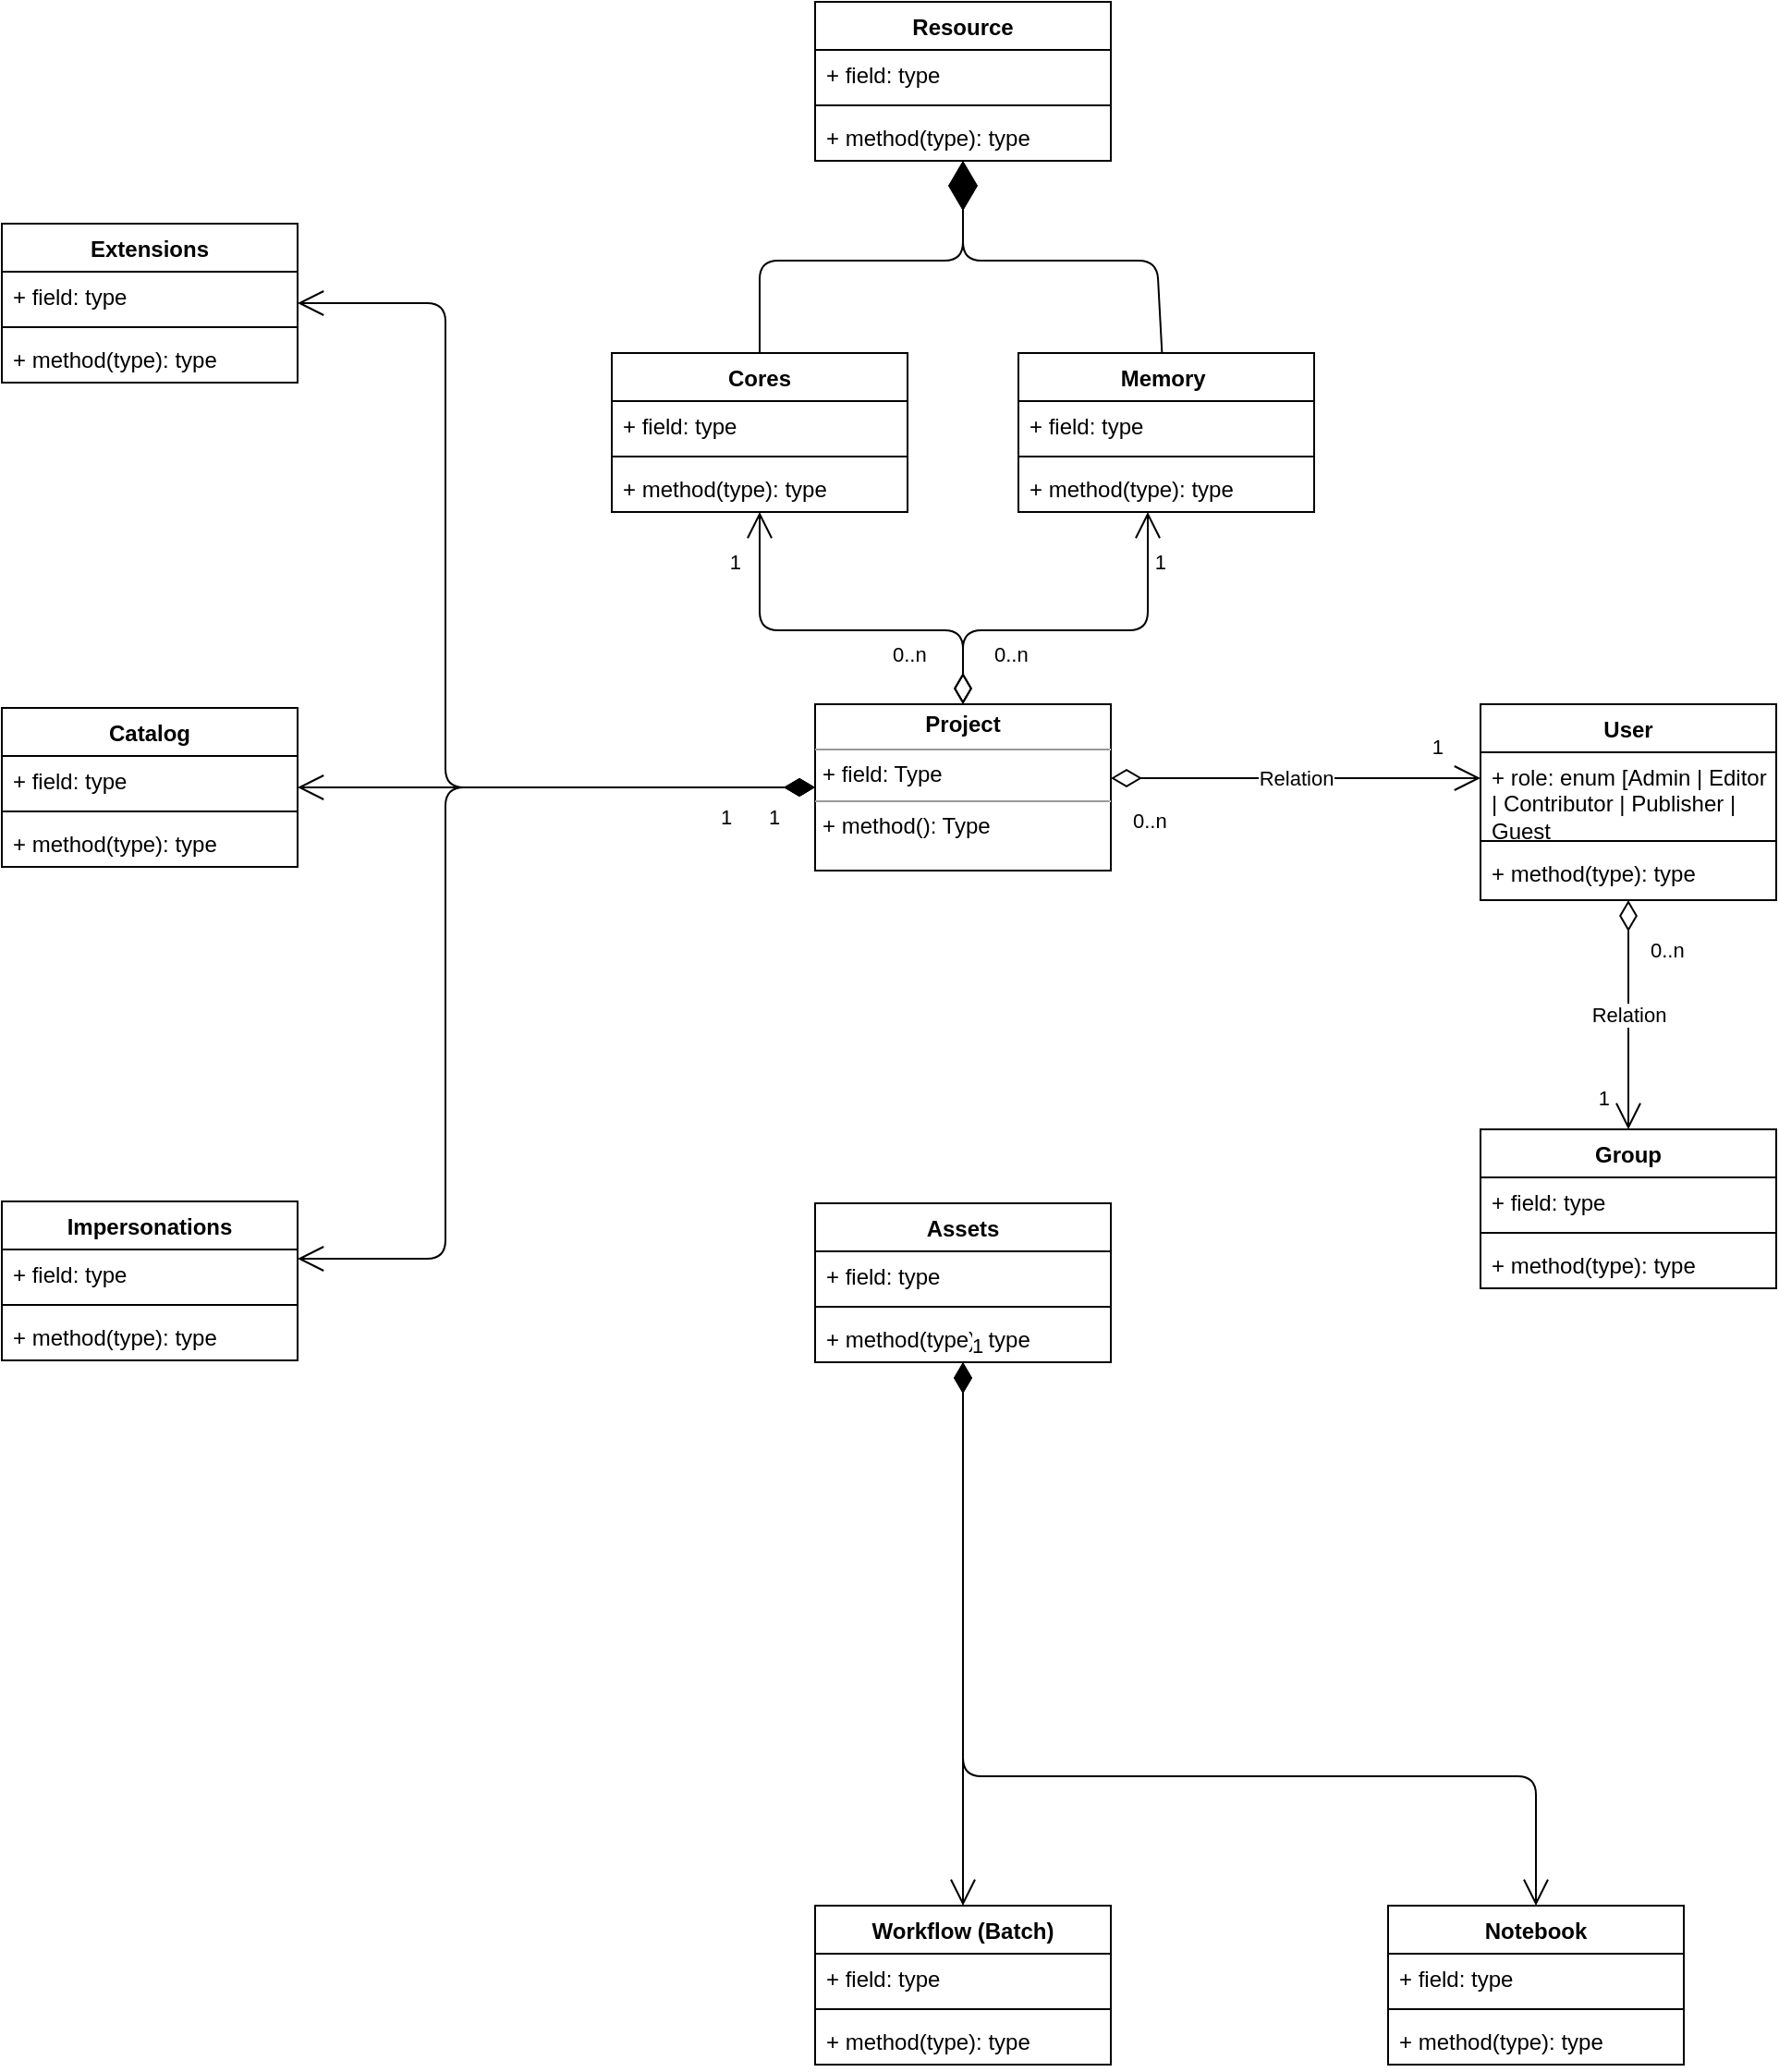 <mxfile version="14.6.6" type="github"><diagram id="6y_6tL9AbQNuSQ3Hs6ZF" name="Conceptos Plataforma Stratio"><mxGraphModel dx="798" dy="873" grid="1" gridSize="10" guides="1" tooltips="1" connect="1" arrows="1" fold="1" page="1" pageScale="1" pageWidth="1169" pageHeight="827" math="0" shadow="0"><root><mxCell id="7qHDjQlaYFBTmBaoU1LZ-0"/><mxCell id="7qHDjQlaYFBTmBaoU1LZ-1" parent="7qHDjQlaYFBTmBaoU1LZ-0"/><mxCell id="7qHDjQlaYFBTmBaoU1LZ-2" value="&lt;p style=&quot;margin: 0px ; margin-top: 4px ; text-align: center&quot;&gt;&lt;b&gt;Project&lt;/b&gt;&lt;/p&gt;&lt;hr size=&quot;1&quot;&gt;&lt;p style=&quot;margin: 0px ; margin-left: 4px&quot;&gt;+ field: Type&lt;/p&gt;&lt;hr size=&quot;1&quot;&gt;&lt;p style=&quot;margin: 0px ; margin-left: 4px&quot;&gt;+ method(): Type&lt;/p&gt;" style="verticalAlign=top;align=left;overflow=fill;fontSize=12;fontFamily=Helvetica;html=1;" parent="7qHDjQlaYFBTmBaoU1LZ-1" vertex="1"><mxGeometry x="560" y="420" width="160" height="90" as="geometry"/></mxCell><mxCell id="7qHDjQlaYFBTmBaoU1LZ-4" value="Group" style="swimlane;fontStyle=1;align=center;verticalAlign=top;childLayout=stackLayout;horizontal=1;startSize=26;horizontalStack=0;resizeParent=1;resizeParentMax=0;resizeLast=0;collapsible=1;marginBottom=0;" parent="7qHDjQlaYFBTmBaoU1LZ-1" vertex="1"><mxGeometry x="920" y="650" width="160" height="86" as="geometry"/></mxCell><mxCell id="7qHDjQlaYFBTmBaoU1LZ-5" value="+ field: type" style="text;strokeColor=none;fillColor=none;align=left;verticalAlign=top;spacingLeft=4;spacingRight=4;overflow=hidden;rotatable=0;points=[[0,0.5],[1,0.5]];portConstraint=eastwest;" parent="7qHDjQlaYFBTmBaoU1LZ-4" vertex="1"><mxGeometry y="26" width="160" height="26" as="geometry"/></mxCell><mxCell id="7qHDjQlaYFBTmBaoU1LZ-6" value="" style="line;strokeWidth=1;fillColor=none;align=left;verticalAlign=middle;spacingTop=-1;spacingLeft=3;spacingRight=3;rotatable=0;labelPosition=right;points=[];portConstraint=eastwest;" parent="7qHDjQlaYFBTmBaoU1LZ-4" vertex="1"><mxGeometry y="52" width="160" height="8" as="geometry"/></mxCell><mxCell id="7qHDjQlaYFBTmBaoU1LZ-7" value="+ method(type): type" style="text;strokeColor=none;fillColor=none;align=left;verticalAlign=top;spacingLeft=4;spacingRight=4;overflow=hidden;rotatable=0;points=[[0,0.5],[1,0.5]];portConstraint=eastwest;" parent="7qHDjQlaYFBTmBaoU1LZ-4" vertex="1"><mxGeometry y="60" width="160" height="26" as="geometry"/></mxCell><mxCell id="7qHDjQlaYFBTmBaoU1LZ-8" value="User" style="swimlane;fontStyle=1;align=center;verticalAlign=top;childLayout=stackLayout;horizontal=1;startSize=26;horizontalStack=0;resizeParent=1;resizeParentMax=0;resizeLast=0;collapsible=1;marginBottom=0;" parent="7qHDjQlaYFBTmBaoU1LZ-1" vertex="1"><mxGeometry x="920" y="420" width="160" height="106" as="geometry"/></mxCell><mxCell id="7qHDjQlaYFBTmBaoU1LZ-9" value="+ role: enum [Admin | Editor | Contributor | Publisher | Guest" style="text;strokeColor=none;align=left;verticalAlign=top;spacingLeft=4;spacingRight=4;overflow=hidden;rotatable=0;points=[[0,0.5],[1,0.5]];portConstraint=eastwest;whiteSpace=wrap;" parent="7qHDjQlaYFBTmBaoU1LZ-8" vertex="1"><mxGeometry y="26" width="160" height="44" as="geometry"/></mxCell><mxCell id="7qHDjQlaYFBTmBaoU1LZ-10" value="" style="line;strokeWidth=1;fillColor=none;align=left;verticalAlign=middle;spacingTop=-1;spacingLeft=3;spacingRight=3;rotatable=0;labelPosition=right;points=[];portConstraint=eastwest;" parent="7qHDjQlaYFBTmBaoU1LZ-8" vertex="1"><mxGeometry y="70" width="160" height="8" as="geometry"/></mxCell><mxCell id="7qHDjQlaYFBTmBaoU1LZ-11" value="+ method(type): type" style="text;strokeColor=none;fillColor=none;align=left;verticalAlign=top;spacingLeft=4;spacingRight=4;overflow=hidden;rotatable=0;points=[[0,0.5],[1,0.5]];portConstraint=eastwest;" parent="7qHDjQlaYFBTmBaoU1LZ-8" vertex="1"><mxGeometry y="78" width="160" height="28" as="geometry"/></mxCell><mxCell id="7qHDjQlaYFBTmBaoU1LZ-13" value="Relation" style="endArrow=open;html=1;endSize=12;startArrow=diamondThin;startSize=14;startFill=0;edgeStyle=orthogonalEdgeStyle;" parent="7qHDjQlaYFBTmBaoU1LZ-1" source="7qHDjQlaYFBTmBaoU1LZ-8" target="7qHDjQlaYFBTmBaoU1LZ-4" edge="1"><mxGeometry relative="1" as="geometry"><mxPoint x="780" y="570" as="sourcePoint"/><mxPoint x="940" y="570" as="targetPoint"/></mxGeometry></mxCell><mxCell id="7qHDjQlaYFBTmBaoU1LZ-14" value="0..n" style="edgeLabel;resizable=0;html=1;align=left;verticalAlign=top;" parent="7qHDjQlaYFBTmBaoU1LZ-13" connectable="0" vertex="1"><mxGeometry x="-1" relative="1" as="geometry"><mxPoint x="10" y="14" as="offset"/></mxGeometry></mxCell><mxCell id="7qHDjQlaYFBTmBaoU1LZ-15" value="1" style="edgeLabel;resizable=0;html=1;align=right;verticalAlign=top;" parent="7qHDjQlaYFBTmBaoU1LZ-13" connectable="0" vertex="1"><mxGeometry x="1" relative="1" as="geometry"><mxPoint x="-10" y="-30" as="offset"/></mxGeometry></mxCell><mxCell id="7qHDjQlaYFBTmBaoU1LZ-16" value="Resource" style="swimlane;fontStyle=1;align=center;verticalAlign=top;childLayout=stackLayout;horizontal=1;startSize=26;horizontalStack=0;resizeParent=1;resizeParentMax=0;resizeLast=0;collapsible=1;marginBottom=0;" parent="7qHDjQlaYFBTmBaoU1LZ-1" vertex="1"><mxGeometry x="560" y="40" width="160" height="86" as="geometry"/></mxCell><mxCell id="7qHDjQlaYFBTmBaoU1LZ-17" value="+ field: type" style="text;strokeColor=none;fillColor=none;align=left;verticalAlign=top;spacingLeft=4;spacingRight=4;overflow=hidden;rotatable=0;points=[[0,0.5],[1,0.5]];portConstraint=eastwest;" parent="7qHDjQlaYFBTmBaoU1LZ-16" vertex="1"><mxGeometry y="26" width="160" height="26" as="geometry"/></mxCell><mxCell id="7qHDjQlaYFBTmBaoU1LZ-18" value="" style="line;strokeWidth=1;fillColor=none;align=left;verticalAlign=middle;spacingTop=-1;spacingLeft=3;spacingRight=3;rotatable=0;labelPosition=right;points=[];portConstraint=eastwest;" parent="7qHDjQlaYFBTmBaoU1LZ-16" vertex="1"><mxGeometry y="52" width="160" height="8" as="geometry"/></mxCell><mxCell id="7qHDjQlaYFBTmBaoU1LZ-19" value="+ method(type): type" style="text;strokeColor=none;fillColor=none;align=left;verticalAlign=top;spacingLeft=4;spacingRight=4;overflow=hidden;rotatable=0;points=[[0,0.5],[1,0.5]];portConstraint=eastwest;" parent="7qHDjQlaYFBTmBaoU1LZ-16" vertex="1"><mxGeometry y="60" width="160" height="26" as="geometry"/></mxCell><mxCell id="7qHDjQlaYFBTmBaoU1LZ-21" value="" style="endArrow=diamondThin;endFill=1;endSize=24;html=1;fontColor=#FF3333;" parent="7qHDjQlaYFBTmBaoU1LZ-1" source="7qHDjQlaYFBTmBaoU1LZ-22" target="7qHDjQlaYFBTmBaoU1LZ-16" edge="1"><mxGeometry width="160" relative="1" as="geometry"><mxPoint x="815" y="-130" as="sourcePoint"/><mxPoint x="975" y="150" as="targetPoint"/><Array as="points"><mxPoint x="530" y="180"/><mxPoint x="640" y="180"/></Array></mxGeometry></mxCell><mxCell id="7qHDjQlaYFBTmBaoU1LZ-22" value="Cores" style="swimlane;fontStyle=1;align=center;verticalAlign=top;childLayout=stackLayout;horizontal=1;startSize=26;horizontalStack=0;resizeParent=1;resizeParentMax=0;resizeLast=0;collapsible=1;marginBottom=0;" parent="7qHDjQlaYFBTmBaoU1LZ-1" vertex="1"><mxGeometry x="450" y="230" width="160" height="86" as="geometry"/></mxCell><mxCell id="7qHDjQlaYFBTmBaoU1LZ-23" value="+ field: type" style="text;strokeColor=none;fillColor=none;align=left;verticalAlign=top;spacingLeft=4;spacingRight=4;overflow=hidden;rotatable=0;points=[[0,0.5],[1,0.5]];portConstraint=eastwest;" parent="7qHDjQlaYFBTmBaoU1LZ-22" vertex="1"><mxGeometry y="26" width="160" height="26" as="geometry"/></mxCell><mxCell id="7qHDjQlaYFBTmBaoU1LZ-24" value="" style="line;strokeWidth=1;fillColor=none;align=left;verticalAlign=middle;spacingTop=-1;spacingLeft=3;spacingRight=3;rotatable=0;labelPosition=right;points=[];portConstraint=eastwest;" parent="7qHDjQlaYFBTmBaoU1LZ-22" vertex="1"><mxGeometry y="52" width="160" height="8" as="geometry"/></mxCell><mxCell id="7qHDjQlaYFBTmBaoU1LZ-25" value="+ method(type): type" style="text;strokeColor=none;fillColor=none;align=left;verticalAlign=top;spacingLeft=4;spacingRight=4;overflow=hidden;rotatable=0;points=[[0,0.5],[1,0.5]];portConstraint=eastwest;" parent="7qHDjQlaYFBTmBaoU1LZ-22" vertex="1"><mxGeometry y="60" width="160" height="26" as="geometry"/></mxCell><mxCell id="7qHDjQlaYFBTmBaoU1LZ-26" value="Memory " style="swimlane;fontStyle=1;align=center;verticalAlign=top;childLayout=stackLayout;horizontal=1;startSize=26;horizontalStack=0;resizeParent=1;resizeParentMax=0;resizeLast=0;collapsible=1;marginBottom=0;" parent="7qHDjQlaYFBTmBaoU1LZ-1" vertex="1"><mxGeometry x="670" y="230" width="160" height="86" as="geometry"/></mxCell><mxCell id="7qHDjQlaYFBTmBaoU1LZ-27" value="+ field: type" style="text;strokeColor=none;fillColor=none;align=left;verticalAlign=top;spacingLeft=4;spacingRight=4;overflow=hidden;rotatable=0;points=[[0,0.5],[1,0.5]];portConstraint=eastwest;" parent="7qHDjQlaYFBTmBaoU1LZ-26" vertex="1"><mxGeometry y="26" width="160" height="26" as="geometry"/></mxCell><mxCell id="7qHDjQlaYFBTmBaoU1LZ-28" value="" style="line;strokeWidth=1;fillColor=none;align=left;verticalAlign=middle;spacingTop=-1;spacingLeft=3;spacingRight=3;rotatable=0;labelPosition=right;points=[];portConstraint=eastwest;" parent="7qHDjQlaYFBTmBaoU1LZ-26" vertex="1"><mxGeometry y="52" width="160" height="8" as="geometry"/></mxCell><mxCell id="7qHDjQlaYFBTmBaoU1LZ-29" value="+ method(type): type" style="text;strokeColor=none;fillColor=none;align=left;verticalAlign=top;spacingLeft=4;spacingRight=4;overflow=hidden;rotatable=0;points=[[0,0.5],[1,0.5]];portConstraint=eastwest;" parent="7qHDjQlaYFBTmBaoU1LZ-26" vertex="1"><mxGeometry y="60" width="160" height="26" as="geometry"/></mxCell><mxCell id="7qHDjQlaYFBTmBaoU1LZ-30" value="" style="endArrow=diamondThin;endFill=1;endSize=24;html=1;fontColor=#FF3333;" parent="7qHDjQlaYFBTmBaoU1LZ-1" source="7qHDjQlaYFBTmBaoU1LZ-26" target="7qHDjQlaYFBTmBaoU1LZ-16" edge="1"><mxGeometry width="160" relative="1" as="geometry"><mxPoint x="905" y="200" as="sourcePoint"/><mxPoint x="1005" y="126" as="targetPoint"/><Array as="points"><mxPoint x="745" y="180"/><mxPoint x="640" y="180"/></Array></mxGeometry></mxCell><mxCell id="7qHDjQlaYFBTmBaoU1LZ-31" value="Relation" style="endArrow=open;html=1;endSize=12;startArrow=diamondThin;startSize=14;startFill=0;edgeStyle=orthogonalEdgeStyle;fontColor=#000000;" parent="7qHDjQlaYFBTmBaoU1LZ-1" source="7qHDjQlaYFBTmBaoU1LZ-2" target="7qHDjQlaYFBTmBaoU1LZ-8" edge="1"><mxGeometry relative="1" as="geometry"><mxPoint x="710" y="850" as="sourcePoint"/><mxPoint x="870" y="850" as="targetPoint"/><Array as="points"><mxPoint x="790" y="460"/><mxPoint x="790" y="460"/></Array></mxGeometry></mxCell><mxCell id="7qHDjQlaYFBTmBaoU1LZ-32" value="0..n" style="edgeLabel;resizable=0;html=1;align=left;verticalAlign=top;" parent="7qHDjQlaYFBTmBaoU1LZ-31" connectable="0" vertex="1"><mxGeometry x="-1" relative="1" as="geometry"><mxPoint x="10" y="10" as="offset"/></mxGeometry></mxCell><mxCell id="7qHDjQlaYFBTmBaoU1LZ-33" value="1" style="edgeLabel;resizable=0;html=1;align=right;verticalAlign=top;" parent="7qHDjQlaYFBTmBaoU1LZ-31" connectable="0" vertex="1"><mxGeometry x="1" relative="1" as="geometry"><mxPoint x="-20" y="-30" as="offset"/></mxGeometry></mxCell><mxCell id="7qHDjQlaYFBTmBaoU1LZ-34" value="Catalog" style="swimlane;fontStyle=1;align=center;verticalAlign=top;childLayout=stackLayout;horizontal=1;startSize=26;horizontalStack=0;resizeParent=1;resizeParentMax=0;resizeLast=0;collapsible=1;marginBottom=0;fontColor=#000000;" parent="7qHDjQlaYFBTmBaoU1LZ-1" vertex="1"><mxGeometry x="120" y="422" width="160" height="86" as="geometry"/></mxCell><mxCell id="7qHDjQlaYFBTmBaoU1LZ-35" value="+ field: type" style="text;strokeColor=none;fillColor=none;align=left;verticalAlign=top;spacingLeft=4;spacingRight=4;overflow=hidden;rotatable=0;points=[[0,0.5],[1,0.5]];portConstraint=eastwest;" parent="7qHDjQlaYFBTmBaoU1LZ-34" vertex="1"><mxGeometry y="26" width="160" height="26" as="geometry"/></mxCell><mxCell id="7qHDjQlaYFBTmBaoU1LZ-36" value="" style="line;strokeWidth=1;fillColor=none;align=left;verticalAlign=middle;spacingTop=-1;spacingLeft=3;spacingRight=3;rotatable=0;labelPosition=right;points=[];portConstraint=eastwest;" parent="7qHDjQlaYFBTmBaoU1LZ-34" vertex="1"><mxGeometry y="52" width="160" height="8" as="geometry"/></mxCell><mxCell id="7qHDjQlaYFBTmBaoU1LZ-37" value="+ method(type): type" style="text;strokeColor=none;fillColor=none;align=left;verticalAlign=top;spacingLeft=4;spacingRight=4;overflow=hidden;rotatable=0;points=[[0,0.5],[1,0.5]];portConstraint=eastwest;" parent="7qHDjQlaYFBTmBaoU1LZ-34" vertex="1"><mxGeometry y="60" width="160" height="26" as="geometry"/></mxCell><mxCell id="7qHDjQlaYFBTmBaoU1LZ-38" value="Extensions" style="swimlane;fontStyle=1;align=center;verticalAlign=top;childLayout=stackLayout;horizontal=1;startSize=26;horizontalStack=0;resizeParent=1;resizeParentMax=0;resizeLast=0;collapsible=1;marginBottom=0;fontColor=#000000;" parent="7qHDjQlaYFBTmBaoU1LZ-1" vertex="1"><mxGeometry x="120" y="160" width="160" height="86" as="geometry"/></mxCell><mxCell id="7qHDjQlaYFBTmBaoU1LZ-39" value="+ field: type" style="text;strokeColor=none;fillColor=none;align=left;verticalAlign=top;spacingLeft=4;spacingRight=4;overflow=hidden;rotatable=0;points=[[0,0.5],[1,0.5]];portConstraint=eastwest;" parent="7qHDjQlaYFBTmBaoU1LZ-38" vertex="1"><mxGeometry y="26" width="160" height="26" as="geometry"/></mxCell><mxCell id="7qHDjQlaYFBTmBaoU1LZ-40" value="" style="line;strokeWidth=1;fillColor=none;align=left;verticalAlign=middle;spacingTop=-1;spacingLeft=3;spacingRight=3;rotatable=0;labelPosition=right;points=[];portConstraint=eastwest;" parent="7qHDjQlaYFBTmBaoU1LZ-38" vertex="1"><mxGeometry y="52" width="160" height="8" as="geometry"/></mxCell><mxCell id="7qHDjQlaYFBTmBaoU1LZ-41" value="+ method(type): type" style="text;strokeColor=none;fillColor=none;align=left;verticalAlign=top;spacingLeft=4;spacingRight=4;overflow=hidden;rotatable=0;points=[[0,0.5],[1,0.5]];portConstraint=eastwest;" parent="7qHDjQlaYFBTmBaoU1LZ-38" vertex="1"><mxGeometry y="60" width="160" height="26" as="geometry"/></mxCell><mxCell id="7qHDjQlaYFBTmBaoU1LZ-42" value="Impersonations" style="swimlane;fontStyle=1;align=center;verticalAlign=top;childLayout=stackLayout;horizontal=1;startSize=26;horizontalStack=0;resizeParent=1;resizeParentMax=0;resizeLast=0;collapsible=1;marginBottom=0;fontColor=#000000;" parent="7qHDjQlaYFBTmBaoU1LZ-1" vertex="1"><mxGeometry x="120" y="689" width="160" height="86" as="geometry"/></mxCell><mxCell id="7qHDjQlaYFBTmBaoU1LZ-43" value="+ field: type" style="text;strokeColor=none;fillColor=none;align=left;verticalAlign=top;spacingLeft=4;spacingRight=4;overflow=hidden;rotatable=0;points=[[0,0.5],[1,0.5]];portConstraint=eastwest;" parent="7qHDjQlaYFBTmBaoU1LZ-42" vertex="1"><mxGeometry y="26" width="160" height="26" as="geometry"/></mxCell><mxCell id="7qHDjQlaYFBTmBaoU1LZ-44" value="" style="line;strokeWidth=1;fillColor=none;align=left;verticalAlign=middle;spacingTop=-1;spacingLeft=3;spacingRight=3;rotatable=0;labelPosition=right;points=[];portConstraint=eastwest;" parent="7qHDjQlaYFBTmBaoU1LZ-42" vertex="1"><mxGeometry y="52" width="160" height="8" as="geometry"/></mxCell><mxCell id="7qHDjQlaYFBTmBaoU1LZ-45" value="+ method(type): type" style="text;strokeColor=none;fillColor=none;align=left;verticalAlign=top;spacingLeft=4;spacingRight=4;overflow=hidden;rotatable=0;points=[[0,0.5],[1,0.5]];portConstraint=eastwest;" parent="7qHDjQlaYFBTmBaoU1LZ-42" vertex="1"><mxGeometry y="60" width="160" height="26" as="geometry"/></mxCell><mxCell id="7qHDjQlaYFBTmBaoU1LZ-46" value="1" style="endArrow=open;html=1;endSize=12;startArrow=diamondThin;startSize=14;startFill=1;edgeStyle=orthogonalEdgeStyle;align=left;verticalAlign=bottom;fontColor=#000000;" parent="7qHDjQlaYFBTmBaoU1LZ-1" source="7qHDjQlaYFBTmBaoU1LZ-2" target="7qHDjQlaYFBTmBaoU1LZ-34" edge="1"><mxGeometry x="-0.802" y="25" relative="1" as="geometry"><mxPoint x="520" y="460" as="sourcePoint"/><mxPoint x="680" y="460" as="targetPoint"/><mxPoint as="offset"/></mxGeometry></mxCell><mxCell id="7qHDjQlaYFBTmBaoU1LZ-47" value="1" style="endArrow=open;html=1;endSize=12;startArrow=diamondThin;startSize=14;startFill=1;edgeStyle=orthogonalEdgeStyle;align=left;verticalAlign=bottom;fontColor=#000000;" parent="7qHDjQlaYFBTmBaoU1LZ-1" source="7qHDjQlaYFBTmBaoU1LZ-2" target="7qHDjQlaYFBTmBaoU1LZ-42" edge="1"><mxGeometry x="-0.802" y="25" relative="1" as="geometry"><mxPoint x="580" y="474.966" as="sourcePoint"/><mxPoint x="380" y="473.034" as="targetPoint"/><mxPoint as="offset"/><Array as="points"><mxPoint x="360" y="465"/><mxPoint x="360" y="720"/></Array></mxGeometry></mxCell><mxCell id="7qHDjQlaYFBTmBaoU1LZ-48" value="1" style="endArrow=open;html=1;endSize=12;startArrow=diamondThin;startSize=14;startFill=1;edgeStyle=orthogonalEdgeStyle;align=left;verticalAlign=bottom;fontColor=#000000;" parent="7qHDjQlaYFBTmBaoU1LZ-1" source="7qHDjQlaYFBTmBaoU1LZ-2" target="7qHDjQlaYFBTmBaoU1LZ-38" edge="1"><mxGeometry x="-0.802" y="25" relative="1" as="geometry"><mxPoint x="580" y="394.966" as="sourcePoint"/><mxPoint x="380" y="393.034" as="targetPoint"/><mxPoint as="offset"/><Array as="points"><mxPoint x="360" y="465"/><mxPoint x="360" y="203"/></Array></mxGeometry></mxCell><mxCell id="7qHDjQlaYFBTmBaoU1LZ-49" value="" style="endArrow=open;html=1;endSize=12;startArrow=diamondThin;startSize=14;startFill=0;edgeStyle=orthogonalEdgeStyle;fontColor=#000000;" parent="7qHDjQlaYFBTmBaoU1LZ-1" source="7qHDjQlaYFBTmBaoU1LZ-2" target="7qHDjQlaYFBTmBaoU1LZ-22" edge="1"><mxGeometry relative="1" as="geometry"><mxPoint x="730" y="470" as="sourcePoint"/><mxPoint x="930" y="470" as="targetPoint"/><Array as="points"><mxPoint x="640" y="380"/><mxPoint x="530" y="380"/></Array></mxGeometry></mxCell><mxCell id="7qHDjQlaYFBTmBaoU1LZ-50" value="0..n" style="edgeLabel;resizable=0;html=1;align=left;verticalAlign=top;" parent="7qHDjQlaYFBTmBaoU1LZ-49" connectable="0" vertex="1"><mxGeometry x="-1" relative="1" as="geometry"><mxPoint x="-40" y="-40" as="offset"/></mxGeometry></mxCell><mxCell id="7qHDjQlaYFBTmBaoU1LZ-51" value="1" style="edgeLabel;resizable=0;html=1;align=right;verticalAlign=top;" parent="7qHDjQlaYFBTmBaoU1LZ-49" connectable="0" vertex="1"><mxGeometry x="1" relative="1" as="geometry"><mxPoint x="-10" y="14" as="offset"/></mxGeometry></mxCell><mxCell id="7qHDjQlaYFBTmBaoU1LZ-52" value="" style="endArrow=open;html=1;endSize=12;startArrow=diamondThin;startSize=14;startFill=0;edgeStyle=orthogonalEdgeStyle;fontColor=#000000;exitX=0.5;exitY=0;exitDx=0;exitDy=0;" parent="7qHDjQlaYFBTmBaoU1LZ-1" source="7qHDjQlaYFBTmBaoU1LZ-2" target="7qHDjQlaYFBTmBaoU1LZ-26" edge="1"><mxGeometry relative="1" as="geometry"><mxPoint x="650" y="430" as="sourcePoint"/><mxPoint x="540" y="326" as="targetPoint"/><Array as="points"><mxPoint x="640" y="380"/><mxPoint x="740" y="380"/></Array></mxGeometry></mxCell><mxCell id="7qHDjQlaYFBTmBaoU1LZ-53" value="0..n" style="edgeLabel;resizable=0;html=1;align=left;verticalAlign=top;" parent="7qHDjQlaYFBTmBaoU1LZ-52" connectable="0" vertex="1"><mxGeometry x="-1" relative="1" as="geometry"><mxPoint x="15" y="-40" as="offset"/></mxGeometry></mxCell><mxCell id="7qHDjQlaYFBTmBaoU1LZ-54" value="1" style="edgeLabel;resizable=0;html=1;align=right;verticalAlign=top;" parent="7qHDjQlaYFBTmBaoU1LZ-52" connectable="0" vertex="1"><mxGeometry x="1" relative="1" as="geometry"><mxPoint x="10" y="14" as="offset"/></mxGeometry></mxCell><mxCell id="t302yGwRp5jf7K1sjoeA-0" value="Workflow (Batch)" style="swimlane;fontStyle=1;align=center;verticalAlign=top;childLayout=stackLayout;horizontal=1;startSize=26;horizontalStack=0;resizeParent=1;resizeParentMax=0;resizeLast=0;collapsible=1;marginBottom=0;fontColor=#000000;fillColor=none;" parent="7qHDjQlaYFBTmBaoU1LZ-1" vertex="1"><mxGeometry x="560" y="1070" width="160" height="86" as="geometry"/></mxCell><mxCell id="t302yGwRp5jf7K1sjoeA-1" value="+ field: type" style="text;strokeColor=none;fillColor=none;align=left;verticalAlign=top;spacingLeft=4;spacingRight=4;overflow=hidden;rotatable=0;points=[[0,0.5],[1,0.5]];portConstraint=eastwest;" parent="t302yGwRp5jf7K1sjoeA-0" vertex="1"><mxGeometry y="26" width="160" height="26" as="geometry"/></mxCell><mxCell id="t302yGwRp5jf7K1sjoeA-2" value="" style="line;strokeWidth=1;fillColor=none;align=left;verticalAlign=middle;spacingTop=-1;spacingLeft=3;spacingRight=3;rotatable=0;labelPosition=right;points=[];portConstraint=eastwest;" parent="t302yGwRp5jf7K1sjoeA-0" vertex="1"><mxGeometry y="52" width="160" height="8" as="geometry"/></mxCell><mxCell id="t302yGwRp5jf7K1sjoeA-3" value="+ method(type): type" style="text;strokeColor=none;fillColor=none;align=left;verticalAlign=top;spacingLeft=4;spacingRight=4;overflow=hidden;rotatable=0;points=[[0,0.5],[1,0.5]];portConstraint=eastwest;" parent="t302yGwRp5jf7K1sjoeA-0" vertex="1"><mxGeometry y="60" width="160" height="26" as="geometry"/></mxCell><mxCell id="t302yGwRp5jf7K1sjoeA-4" value="Assets" style="swimlane;fontStyle=1;align=center;verticalAlign=top;childLayout=stackLayout;horizontal=1;startSize=26;horizontalStack=0;resizeParent=1;resizeParentMax=0;resizeLast=0;collapsible=1;marginBottom=0;fontColor=#000000;fillColor=none;" parent="7qHDjQlaYFBTmBaoU1LZ-1" vertex="1"><mxGeometry x="560" y="690" width="160" height="86" as="geometry"/></mxCell><mxCell id="t302yGwRp5jf7K1sjoeA-5" value="+ field: type" style="text;strokeColor=none;fillColor=none;align=left;verticalAlign=top;spacingLeft=4;spacingRight=4;overflow=hidden;rotatable=0;points=[[0,0.5],[1,0.5]];portConstraint=eastwest;" parent="t302yGwRp5jf7K1sjoeA-4" vertex="1"><mxGeometry y="26" width="160" height="26" as="geometry"/></mxCell><mxCell id="t302yGwRp5jf7K1sjoeA-6" value="" style="line;strokeWidth=1;fillColor=none;align=left;verticalAlign=middle;spacingTop=-1;spacingLeft=3;spacingRight=3;rotatable=0;labelPosition=right;points=[];portConstraint=eastwest;" parent="t302yGwRp5jf7K1sjoeA-4" vertex="1"><mxGeometry y="52" width="160" height="8" as="geometry"/></mxCell><mxCell id="t302yGwRp5jf7K1sjoeA-7" value="+ method(type): type" style="text;strokeColor=none;fillColor=none;align=left;verticalAlign=top;spacingLeft=4;spacingRight=4;overflow=hidden;rotatable=0;points=[[0,0.5],[1,0.5]];portConstraint=eastwest;" parent="t302yGwRp5jf7K1sjoeA-4" vertex="1"><mxGeometry y="60" width="160" height="26" as="geometry"/></mxCell><mxCell id="t302yGwRp5jf7K1sjoeA-8" value="1" style="endArrow=open;html=1;endSize=12;startArrow=diamondThin;startSize=14;startFill=1;edgeStyle=orthogonalEdgeStyle;align=left;verticalAlign=bottom;fontColor=#000000;entryX=0.5;entryY=0;entryDx=0;entryDy=0;" parent="7qHDjQlaYFBTmBaoU1LZ-1" source="t302yGwRp5jf7K1sjoeA-4" target="t302yGwRp5jf7K1sjoeA-0" edge="1"><mxGeometry x="-1" y="3" relative="1" as="geometry"><mxPoint x="490" y="800" as="sourcePoint"/><mxPoint x="650" y="800" as="targetPoint"/></mxGeometry></mxCell><mxCell id="t302yGwRp5jf7K1sjoeA-9" value="Notebook" style="swimlane;fontStyle=1;align=center;verticalAlign=top;childLayout=stackLayout;horizontal=1;startSize=26;horizontalStack=0;resizeParent=1;resizeParentMax=0;resizeLast=0;collapsible=1;marginBottom=0;fontColor=#000000;fillColor=none;" parent="7qHDjQlaYFBTmBaoU1LZ-1" vertex="1"><mxGeometry x="870" y="1070" width="160" height="86" as="geometry"/></mxCell><mxCell id="t302yGwRp5jf7K1sjoeA-10" value="+ field: type" style="text;strokeColor=none;fillColor=none;align=left;verticalAlign=top;spacingLeft=4;spacingRight=4;overflow=hidden;rotatable=0;points=[[0,0.5],[1,0.5]];portConstraint=eastwest;" parent="t302yGwRp5jf7K1sjoeA-9" vertex="1"><mxGeometry y="26" width="160" height="26" as="geometry"/></mxCell><mxCell id="t302yGwRp5jf7K1sjoeA-11" value="" style="line;strokeWidth=1;fillColor=none;align=left;verticalAlign=middle;spacingTop=-1;spacingLeft=3;spacingRight=3;rotatable=0;labelPosition=right;points=[];portConstraint=eastwest;" parent="t302yGwRp5jf7K1sjoeA-9" vertex="1"><mxGeometry y="52" width="160" height="8" as="geometry"/></mxCell><mxCell id="t302yGwRp5jf7K1sjoeA-12" value="+ method(type): type" style="text;strokeColor=none;fillColor=none;align=left;verticalAlign=top;spacingLeft=4;spacingRight=4;overflow=hidden;rotatable=0;points=[[0,0.5],[1,0.5]];portConstraint=eastwest;" parent="t302yGwRp5jf7K1sjoeA-9" vertex="1"><mxGeometry y="60" width="160" height="26" as="geometry"/></mxCell><mxCell id="t302yGwRp5jf7K1sjoeA-13" value="1" style="endArrow=open;html=1;endSize=12;startArrow=diamondThin;startSize=14;startFill=1;edgeStyle=orthogonalEdgeStyle;align=left;verticalAlign=bottom;fontColor=#000000;" parent="7qHDjQlaYFBTmBaoU1LZ-1" source="t302yGwRp5jf7K1sjoeA-4" target="t302yGwRp5jf7K1sjoeA-9" edge="1"><mxGeometry x="-1" y="3" relative="1" as="geometry"><mxPoint x="650" y="786" as="sourcePoint"/><mxPoint x="650" y="1080" as="targetPoint"/><Array as="points"><mxPoint x="640" y="1000"/><mxPoint x="950" y="1000"/></Array></mxGeometry></mxCell></root></mxGraphModel></diagram></mxfile>